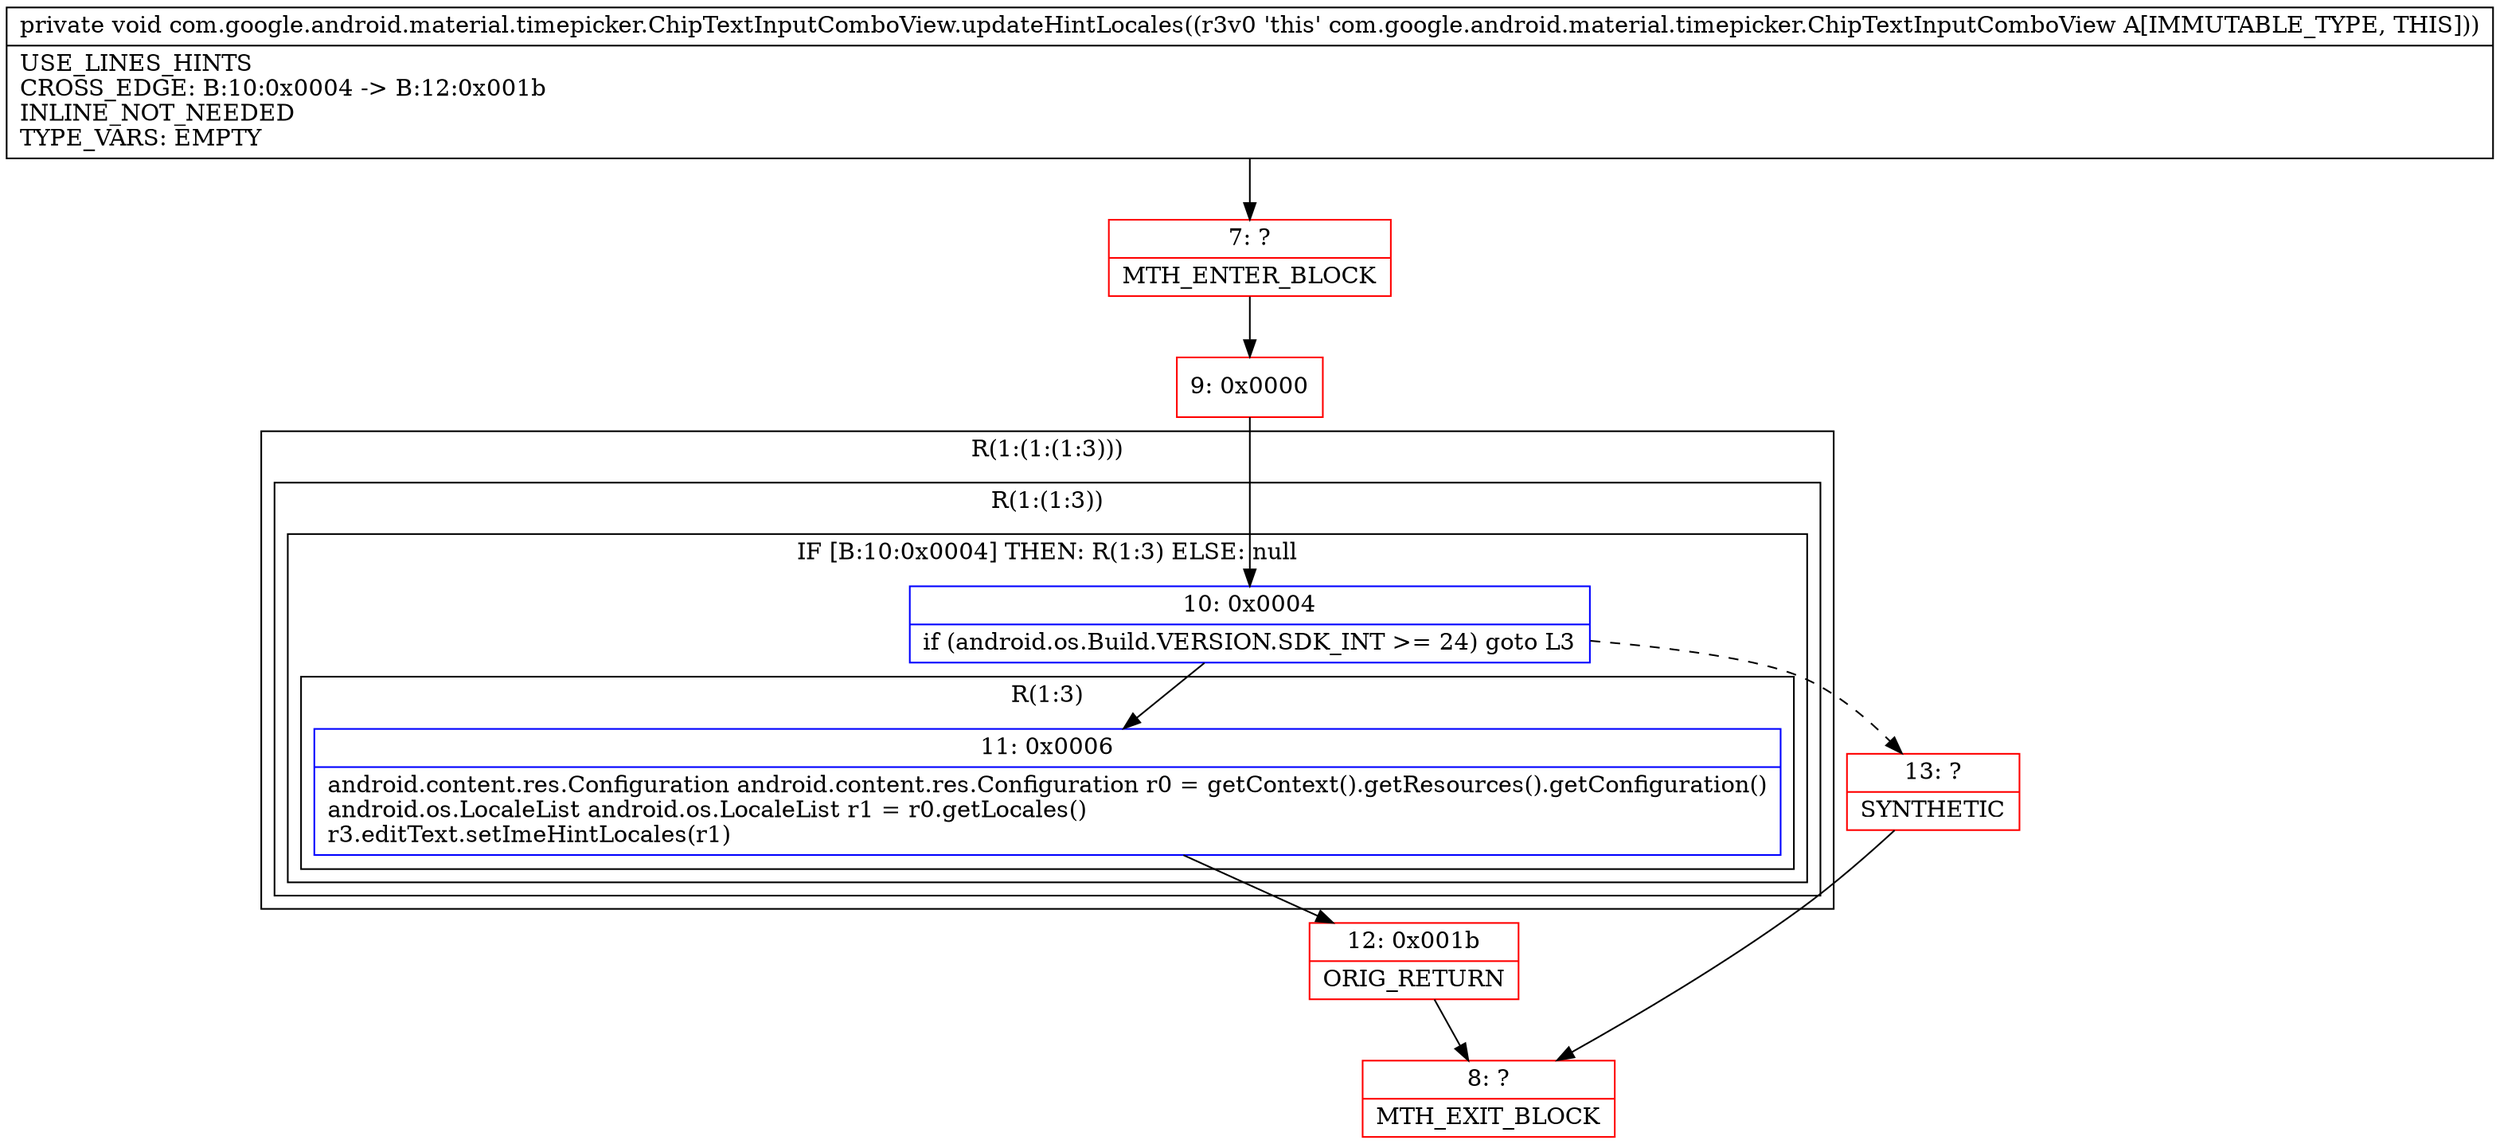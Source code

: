 digraph "CFG forcom.google.android.material.timepicker.ChipTextInputComboView.updateHintLocales()V" {
subgraph cluster_Region_749360221 {
label = "R(1:(1:(1:3)))";
node [shape=record,color=blue];
subgraph cluster_Region_1168369117 {
label = "R(1:(1:3))";
node [shape=record,color=blue];
subgraph cluster_IfRegion_910321278 {
label = "IF [B:10:0x0004] THEN: R(1:3) ELSE: null";
node [shape=record,color=blue];
Node_10 [shape=record,label="{10\:\ 0x0004|if (android.os.Build.VERSION.SDK_INT \>= 24) goto L3\l}"];
subgraph cluster_Region_1429115861 {
label = "R(1:3)";
node [shape=record,color=blue];
Node_11 [shape=record,label="{11\:\ 0x0006|android.content.res.Configuration android.content.res.Configuration r0 = getContext().getResources().getConfiguration()\landroid.os.LocaleList android.os.LocaleList r1 = r0.getLocales()\lr3.editText.setImeHintLocales(r1)\l}"];
}
}
}
}
Node_7 [shape=record,color=red,label="{7\:\ ?|MTH_ENTER_BLOCK\l}"];
Node_9 [shape=record,color=red,label="{9\:\ 0x0000}"];
Node_12 [shape=record,color=red,label="{12\:\ 0x001b|ORIG_RETURN\l}"];
Node_8 [shape=record,color=red,label="{8\:\ ?|MTH_EXIT_BLOCK\l}"];
Node_13 [shape=record,color=red,label="{13\:\ ?|SYNTHETIC\l}"];
MethodNode[shape=record,label="{private void com.google.android.material.timepicker.ChipTextInputComboView.updateHintLocales((r3v0 'this' com.google.android.material.timepicker.ChipTextInputComboView A[IMMUTABLE_TYPE, THIS]))  | USE_LINES_HINTS\lCROSS_EDGE: B:10:0x0004 \-\> B:12:0x001b\lINLINE_NOT_NEEDED\lTYPE_VARS: EMPTY\l}"];
MethodNode -> Node_7;Node_10 -> Node_11;
Node_10 -> Node_13[style=dashed];
Node_11 -> Node_12;
Node_7 -> Node_9;
Node_9 -> Node_10;
Node_12 -> Node_8;
Node_13 -> Node_8;
}


